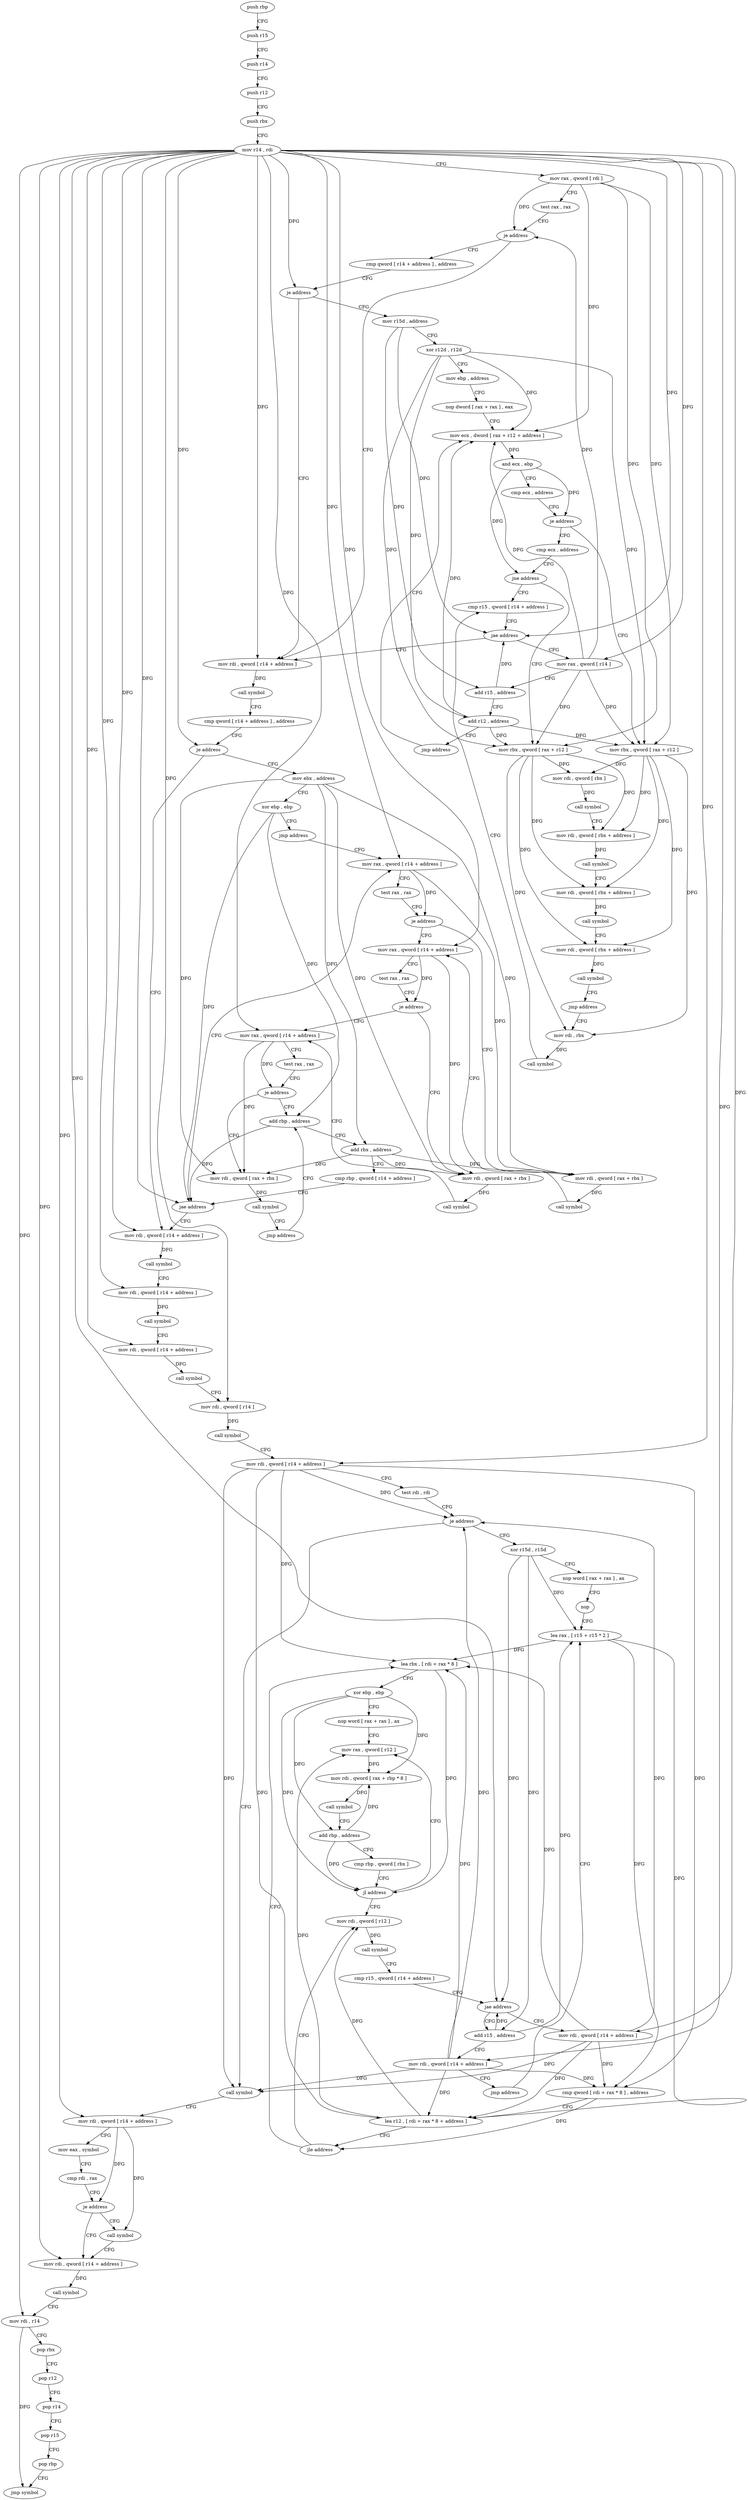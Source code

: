 digraph "func" {
"4319728" [label = "push rbp" ]
"4319729" [label = "push r15" ]
"4319731" [label = "push r14" ]
"4319733" [label = "push r12" ]
"4319735" [label = "push rbx" ]
"4319736" [label = "mov r14 , rdi" ]
"4319739" [label = "mov rax , qword [ rdi ]" ]
"4319742" [label = "test rax , rax" ]
"4319745" [label = "je address" ]
"4319871" [label = "mov rdi , qword [ r14 + address ]" ]
"4319747" [label = "cmp qword [ r14 + address ] , address" ]
"4319875" [label = "call symbol" ]
"4319880" [label = "cmp qword [ r14 + address ] , address" ]
"4319885" [label = "je address" ]
"4319974" [label = "mov rdi , qword [ r14 + address ]" ]
"4319887" [label = "mov ebx , address" ]
"4319752" [label = "je address" ]
"4319754" [label = "mov r15d , address" ]
"4319978" [label = "call symbol" ]
"4319983" [label = "mov rdi , qword [ r14 + address ]" ]
"4319987" [label = "call symbol" ]
"4319992" [label = "mov rdi , qword [ r14 + address ]" ]
"4319996" [label = "call symbol" ]
"4320001" [label = "mov rdi , qword [ r14 ]" ]
"4320004" [label = "call symbol" ]
"4320009" [label = "mov rdi , qword [ r14 + address ]" ]
"4320013" [label = "test rdi , rdi" ]
"4320016" [label = "je address" ]
"4320118" [label = "call symbol" ]
"4320018" [label = "xor r15d , r15d" ]
"4319892" [label = "xor ebp , ebp" ]
"4319894" [label = "jmp address" ]
"4319918" [label = "mov rax , qword [ r14 + address ]" ]
"4319760" [label = "xor r12d , r12d" ]
"4319763" [label = "mov ebp , address" ]
"4319768" [label = "nop dword [ rax + rax ] , eax" ]
"4319776" [label = "mov ecx , dword [ rax + r12 + address ]" ]
"4320123" [label = "mov rdi , qword [ r14 + address ]" ]
"4320127" [label = "mov eax , symbol" ]
"4320132" [label = "cmp rdi , rax" ]
"4320135" [label = "je address" ]
"4320142" [label = "mov rdi , qword [ r14 + address ]" ]
"4320137" [label = "call symbol" ]
"4320021" [label = "nop word [ rax + rax ] , ax" ]
"4320031" [label = "nop" ]
"4320032" [label = "lea rax , [ r15 + r15 * 2 ]" ]
"4319922" [label = "test rax , rax" ]
"4319925" [label = "je address" ]
"4319936" [label = "mov rax , qword [ r14 + address ]" ]
"4319927" [label = "mov rdi , qword [ rax + rbx ]" ]
"4319840" [label = "mov rbx , qword [ rax + r12 ]" ]
"4319844" [label = "mov rdi , rbx" ]
"4319788" [label = "cmp ecx , address" ]
"4319791" [label = "jne address" ]
"4319852" [label = "cmp r15 , qword [ r14 + address ]" ]
"4319793" [label = "mov rbx , qword [ rax + r12 ]" ]
"4320149" [label = "call symbol" ]
"4320154" [label = "mov rdi , r14" ]
"4320157" [label = "pop rbx" ]
"4320158" [label = "pop r12" ]
"4320160" [label = "pop r14" ]
"4320162" [label = "pop r15" ]
"4320164" [label = "pop rbp" ]
"4320165" [label = "jmp symbol" ]
"4320086" [label = "mov rdi , qword [ r12 ]" ]
"4320090" [label = "call symbol" ]
"4320095" [label = "cmp r15 , qword [ r14 + address ]" ]
"4320102" [label = "jae address" ]
"4320114" [label = "mov rdi , qword [ r14 + address ]" ]
"4320104" [label = "add r15 , address" ]
"4320048" [label = "lea rbx , [ rdi + rax * 8 ]" ]
"4320052" [label = "xor ebp , ebp" ]
"4320054" [label = "nop word [ rax + rax ] , ax" ]
"4320064" [label = "mov rax , qword [ r12 ]" ]
"4319940" [label = "test rax , rax" ]
"4319943" [label = "je address" ]
"4319954" [label = "mov rax , qword [ r14 + address ]" ]
"4319945" [label = "mov rdi , qword [ rax + rbx ]" ]
"4319931" [label = "call symbol" ]
"4319858" [label = "mov rax , qword [ r14 ]" ]
"4319861" [label = "add r15 , address" ]
"4319865" [label = "add r12 , address" ]
"4319869" [label = "jmp address" ]
"4319856" [label = "jae address" ]
"4319797" [label = "mov rdi , qword [ rbx ]" ]
"4319800" [label = "call symbol" ]
"4319805" [label = "mov rdi , qword [ rbx + address ]" ]
"4319809" [label = "call symbol" ]
"4319814" [label = "mov rdi , qword [ rbx + address ]" ]
"4319818" [label = "call symbol" ]
"4319823" [label = "mov rdi , qword [ rbx + address ]" ]
"4319827" [label = "call symbol" ]
"4319832" [label = "jmp address" ]
"4320108" [label = "mov rdi , qword [ r14 + address ]" ]
"4320112" [label = "jmp address" ]
"4320068" [label = "mov rdi , qword [ rax + rbp * 8 ]" ]
"4320072" [label = "call symbol" ]
"4320077" [label = "add rbp , address" ]
"4320081" [label = "cmp rbp , qword [ rbx ]" ]
"4320084" [label = "jl address" ]
"4319958" [label = "test rax , rax" ]
"4319961" [label = "je address" ]
"4319904" [label = "add rbp , address" ]
"4319963" [label = "mov rdi , qword [ rax + rbx ]" ]
"4319949" [label = "call symbol" ]
"4319781" [label = "and ecx , ebp" ]
"4319783" [label = "cmp ecx , address" ]
"4319786" [label = "je address" ]
"4319847" [label = "call symbol" ]
"4320036" [label = "cmp qword [ rdi + rax * 8 ] , address" ]
"4320041" [label = "lea r12 , [ rdi + rax * 8 + address ]" ]
"4320046" [label = "jle address" ]
"4319908" [label = "add rbx , address" ]
"4319912" [label = "cmp rbp , qword [ r14 + address ]" ]
"4319916" [label = "jae address" ]
"4319967" [label = "call symbol" ]
"4319972" [label = "jmp address" ]
"4319728" -> "4319729" [ label = "CFG" ]
"4319729" -> "4319731" [ label = "CFG" ]
"4319731" -> "4319733" [ label = "CFG" ]
"4319733" -> "4319735" [ label = "CFG" ]
"4319735" -> "4319736" [ label = "CFG" ]
"4319736" -> "4319739" [ label = "CFG" ]
"4319736" -> "4319871" [ label = "DFG" ]
"4319736" -> "4319885" [ label = "DFG" ]
"4319736" -> "4319752" [ label = "DFG" ]
"4319736" -> "4319974" [ label = "DFG" ]
"4319736" -> "4319983" [ label = "DFG" ]
"4319736" -> "4319992" [ label = "DFG" ]
"4319736" -> "4320001" [ label = "DFG" ]
"4319736" -> "4320009" [ label = "DFG" ]
"4319736" -> "4320123" [ label = "DFG" ]
"4319736" -> "4319918" [ label = "DFG" ]
"4319736" -> "4320142" [ label = "DFG" ]
"4319736" -> "4320154" [ label = "DFG" ]
"4319736" -> "4319936" [ label = "DFG" ]
"4319736" -> "4320102" [ label = "DFG" ]
"4319736" -> "4319954" [ label = "DFG" ]
"4319736" -> "4319856" [ label = "DFG" ]
"4319736" -> "4320114" [ label = "DFG" ]
"4319736" -> "4320108" [ label = "DFG" ]
"4319736" -> "4319916" [ label = "DFG" ]
"4319736" -> "4319858" [ label = "DFG" ]
"4319739" -> "4319742" [ label = "CFG" ]
"4319739" -> "4319745" [ label = "DFG" ]
"4319739" -> "4319776" [ label = "DFG" ]
"4319739" -> "4319840" [ label = "DFG" ]
"4319739" -> "4319793" [ label = "DFG" ]
"4319742" -> "4319745" [ label = "CFG" ]
"4319745" -> "4319871" [ label = "CFG" ]
"4319745" -> "4319747" [ label = "CFG" ]
"4319871" -> "4319875" [ label = "DFG" ]
"4319747" -> "4319752" [ label = "CFG" ]
"4319875" -> "4319880" [ label = "CFG" ]
"4319880" -> "4319885" [ label = "CFG" ]
"4319885" -> "4319974" [ label = "CFG" ]
"4319885" -> "4319887" [ label = "CFG" ]
"4319974" -> "4319978" [ label = "DFG" ]
"4319887" -> "4319892" [ label = "CFG" ]
"4319887" -> "4319927" [ label = "DFG" ]
"4319887" -> "4319945" [ label = "DFG" ]
"4319887" -> "4319908" [ label = "DFG" ]
"4319887" -> "4319963" [ label = "DFG" ]
"4319752" -> "4319871" [ label = "CFG" ]
"4319752" -> "4319754" [ label = "CFG" ]
"4319754" -> "4319760" [ label = "CFG" ]
"4319754" -> "4319856" [ label = "DFG" ]
"4319754" -> "4319861" [ label = "DFG" ]
"4319978" -> "4319983" [ label = "CFG" ]
"4319983" -> "4319987" [ label = "DFG" ]
"4319987" -> "4319992" [ label = "CFG" ]
"4319992" -> "4319996" [ label = "DFG" ]
"4319996" -> "4320001" [ label = "CFG" ]
"4320001" -> "4320004" [ label = "DFG" ]
"4320004" -> "4320009" [ label = "CFG" ]
"4320009" -> "4320013" [ label = "CFG" ]
"4320009" -> "4320016" [ label = "DFG" ]
"4320009" -> "4320118" [ label = "DFG" ]
"4320009" -> "4320036" [ label = "DFG" ]
"4320009" -> "4320041" [ label = "DFG" ]
"4320009" -> "4320048" [ label = "DFG" ]
"4320013" -> "4320016" [ label = "CFG" ]
"4320016" -> "4320118" [ label = "CFG" ]
"4320016" -> "4320018" [ label = "CFG" ]
"4320118" -> "4320123" [ label = "CFG" ]
"4320018" -> "4320021" [ label = "CFG" ]
"4320018" -> "4320032" [ label = "DFG" ]
"4320018" -> "4320102" [ label = "DFG" ]
"4320018" -> "4320104" [ label = "DFG" ]
"4319892" -> "4319894" [ label = "CFG" ]
"4319892" -> "4319904" [ label = "DFG" ]
"4319892" -> "4319916" [ label = "DFG" ]
"4319894" -> "4319918" [ label = "CFG" ]
"4319918" -> "4319922" [ label = "CFG" ]
"4319918" -> "4319925" [ label = "DFG" ]
"4319918" -> "4319927" [ label = "DFG" ]
"4319760" -> "4319763" [ label = "CFG" ]
"4319760" -> "4319776" [ label = "DFG" ]
"4319760" -> "4319840" [ label = "DFG" ]
"4319760" -> "4319793" [ label = "DFG" ]
"4319760" -> "4319865" [ label = "DFG" ]
"4319763" -> "4319768" [ label = "CFG" ]
"4319768" -> "4319776" [ label = "CFG" ]
"4319776" -> "4319781" [ label = "DFG" ]
"4320123" -> "4320127" [ label = "CFG" ]
"4320123" -> "4320135" [ label = "DFG" ]
"4320123" -> "4320137" [ label = "DFG" ]
"4320127" -> "4320132" [ label = "CFG" ]
"4320132" -> "4320135" [ label = "CFG" ]
"4320135" -> "4320142" [ label = "CFG" ]
"4320135" -> "4320137" [ label = "CFG" ]
"4320142" -> "4320149" [ label = "DFG" ]
"4320137" -> "4320142" [ label = "CFG" ]
"4320021" -> "4320031" [ label = "CFG" ]
"4320031" -> "4320032" [ label = "CFG" ]
"4320032" -> "4320036" [ label = "DFG" ]
"4320032" -> "4320041" [ label = "DFG" ]
"4320032" -> "4320048" [ label = "DFG" ]
"4319922" -> "4319925" [ label = "CFG" ]
"4319925" -> "4319936" [ label = "CFG" ]
"4319925" -> "4319927" [ label = "CFG" ]
"4319936" -> "4319940" [ label = "CFG" ]
"4319936" -> "4319943" [ label = "DFG" ]
"4319936" -> "4319945" [ label = "DFG" ]
"4319927" -> "4319931" [ label = "DFG" ]
"4319840" -> "4319844" [ label = "DFG" ]
"4319840" -> "4319797" [ label = "DFG" ]
"4319840" -> "4319805" [ label = "DFG" ]
"4319840" -> "4319814" [ label = "DFG" ]
"4319840" -> "4319823" [ label = "DFG" ]
"4319844" -> "4319847" [ label = "DFG" ]
"4319788" -> "4319791" [ label = "CFG" ]
"4319791" -> "4319852" [ label = "CFG" ]
"4319791" -> "4319793" [ label = "CFG" ]
"4319852" -> "4319856" [ label = "CFG" ]
"4319793" -> "4319797" [ label = "DFG" ]
"4319793" -> "4319844" [ label = "DFG" ]
"4319793" -> "4319805" [ label = "DFG" ]
"4319793" -> "4319814" [ label = "DFG" ]
"4319793" -> "4319823" [ label = "DFG" ]
"4320149" -> "4320154" [ label = "CFG" ]
"4320154" -> "4320157" [ label = "CFG" ]
"4320154" -> "4320165" [ label = "DFG" ]
"4320157" -> "4320158" [ label = "CFG" ]
"4320158" -> "4320160" [ label = "CFG" ]
"4320160" -> "4320162" [ label = "CFG" ]
"4320162" -> "4320164" [ label = "CFG" ]
"4320164" -> "4320165" [ label = "CFG" ]
"4320086" -> "4320090" [ label = "DFG" ]
"4320090" -> "4320095" [ label = "CFG" ]
"4320095" -> "4320102" [ label = "CFG" ]
"4320102" -> "4320114" [ label = "CFG" ]
"4320102" -> "4320104" [ label = "CFG" ]
"4320114" -> "4320118" [ label = "DFG" ]
"4320114" -> "4320016" [ label = "DFG" ]
"4320114" -> "4320036" [ label = "DFG" ]
"4320114" -> "4320041" [ label = "DFG" ]
"4320114" -> "4320048" [ label = "DFG" ]
"4320104" -> "4320108" [ label = "CFG" ]
"4320104" -> "4320032" [ label = "DFG" ]
"4320104" -> "4320102" [ label = "DFG" ]
"4320048" -> "4320052" [ label = "CFG" ]
"4320048" -> "4320084" [ label = "DFG" ]
"4320052" -> "4320054" [ label = "CFG" ]
"4320052" -> "4320068" [ label = "DFG" ]
"4320052" -> "4320077" [ label = "DFG" ]
"4320052" -> "4320084" [ label = "DFG" ]
"4320054" -> "4320064" [ label = "CFG" ]
"4320064" -> "4320068" [ label = "DFG" ]
"4319940" -> "4319943" [ label = "CFG" ]
"4319943" -> "4319954" [ label = "CFG" ]
"4319943" -> "4319945" [ label = "CFG" ]
"4319954" -> "4319958" [ label = "CFG" ]
"4319954" -> "4319961" [ label = "DFG" ]
"4319954" -> "4319963" [ label = "DFG" ]
"4319945" -> "4319949" [ label = "DFG" ]
"4319931" -> "4319936" [ label = "CFG" ]
"4319858" -> "4319861" [ label = "CFG" ]
"4319858" -> "4319745" [ label = "DFG" ]
"4319858" -> "4319776" [ label = "DFG" ]
"4319858" -> "4319840" [ label = "DFG" ]
"4319858" -> "4319793" [ label = "DFG" ]
"4319861" -> "4319865" [ label = "CFG" ]
"4319861" -> "4319856" [ label = "DFG" ]
"4319865" -> "4319869" [ label = "CFG" ]
"4319865" -> "4319776" [ label = "DFG" ]
"4319865" -> "4319840" [ label = "DFG" ]
"4319865" -> "4319793" [ label = "DFG" ]
"4319869" -> "4319776" [ label = "CFG" ]
"4319856" -> "4319871" [ label = "CFG" ]
"4319856" -> "4319858" [ label = "CFG" ]
"4319797" -> "4319800" [ label = "DFG" ]
"4319800" -> "4319805" [ label = "CFG" ]
"4319805" -> "4319809" [ label = "DFG" ]
"4319809" -> "4319814" [ label = "CFG" ]
"4319814" -> "4319818" [ label = "DFG" ]
"4319818" -> "4319823" [ label = "CFG" ]
"4319823" -> "4319827" [ label = "DFG" ]
"4319827" -> "4319832" [ label = "CFG" ]
"4319832" -> "4319844" [ label = "CFG" ]
"4320108" -> "4320112" [ label = "CFG" ]
"4320108" -> "4320016" [ label = "DFG" ]
"4320108" -> "4320118" [ label = "DFG" ]
"4320108" -> "4320036" [ label = "DFG" ]
"4320108" -> "4320041" [ label = "DFG" ]
"4320108" -> "4320048" [ label = "DFG" ]
"4320112" -> "4320032" [ label = "CFG" ]
"4320068" -> "4320072" [ label = "DFG" ]
"4320072" -> "4320077" [ label = "CFG" ]
"4320077" -> "4320081" [ label = "CFG" ]
"4320077" -> "4320068" [ label = "DFG" ]
"4320077" -> "4320084" [ label = "DFG" ]
"4320081" -> "4320084" [ label = "CFG" ]
"4320084" -> "4320064" [ label = "CFG" ]
"4320084" -> "4320086" [ label = "CFG" ]
"4319958" -> "4319961" [ label = "CFG" ]
"4319961" -> "4319904" [ label = "CFG" ]
"4319961" -> "4319963" [ label = "CFG" ]
"4319904" -> "4319908" [ label = "CFG" ]
"4319904" -> "4319916" [ label = "DFG" ]
"4319963" -> "4319967" [ label = "DFG" ]
"4319949" -> "4319954" [ label = "CFG" ]
"4319781" -> "4319783" [ label = "CFG" ]
"4319781" -> "4319786" [ label = "DFG" ]
"4319781" -> "4319791" [ label = "DFG" ]
"4319783" -> "4319786" [ label = "CFG" ]
"4319786" -> "4319840" [ label = "CFG" ]
"4319786" -> "4319788" [ label = "CFG" ]
"4319847" -> "4319852" [ label = "CFG" ]
"4320036" -> "4320041" [ label = "CFG" ]
"4320036" -> "4320046" [ label = "DFG" ]
"4320041" -> "4320046" [ label = "CFG" ]
"4320041" -> "4320086" [ label = "DFG" ]
"4320041" -> "4320064" [ label = "DFG" ]
"4320046" -> "4320086" [ label = "CFG" ]
"4320046" -> "4320048" [ label = "CFG" ]
"4319908" -> "4319912" [ label = "CFG" ]
"4319908" -> "4319927" [ label = "DFG" ]
"4319908" -> "4319945" [ label = "DFG" ]
"4319908" -> "4319963" [ label = "DFG" ]
"4319912" -> "4319916" [ label = "CFG" ]
"4319916" -> "4319974" [ label = "CFG" ]
"4319916" -> "4319918" [ label = "CFG" ]
"4319967" -> "4319972" [ label = "CFG" ]
"4319972" -> "4319904" [ label = "CFG" ]
}
